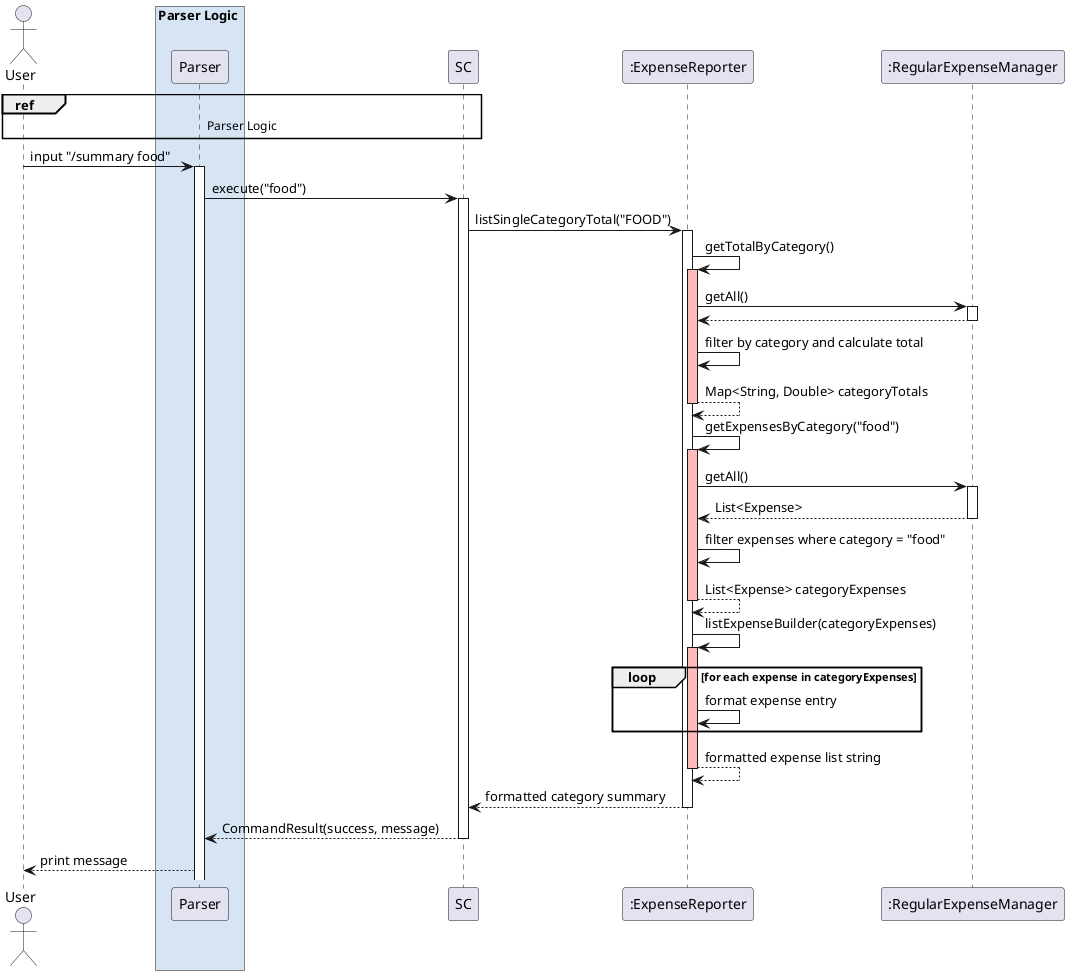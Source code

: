 @startuml summary.puml

actor "User" as user
box Parser Logic #D7E4F4
participant "Parser" as parser
end box
ref over user, parser, SC: Parser Logic
participant ":SummaryCommand" as SC
participant ":ExpenseReporter" as ER
participant ":RegularExpenseManager" as REM

user -> parser: input "/summary food"
activate parser

parser -> SC: execute("food")
activate SC

SC -> ER: listSingleCategoryTotal("FOOD")
activate ER

ER -> ER: getTotalByCategory()
activate ER #FFBBBB

ER -> REM: getAll()
activate REM

REM --> ER
deactivate REM

ER -> ER: filter by category and calculate total
ER --> ER: Map<String, Double> categoryTotals
deactivate ER

ER -> ER: getExpensesByCategory("food")
activate ER #FFBBBB

ER -> REM: getAll()
activate REM

REM --> ER: List<Expense>
deactivate REM

ER -> ER: filter expenses where category = "food"
ER --> ER: List<Expense> categoryExpenses
deactivate ER

ER -> ER: listExpenseBuilder(categoryExpenses)
activate ER #FFBBBB

loop for each expense in categoryExpenses
ER -> ER: format expense entry
end

ER --> ER: formatted expense list string
deactivate ER

ER --> SC: formatted category summary
deactivate ER

SC --> parser: CommandResult(success, message)
deactivate SC
parser --> user: print message
@enduml